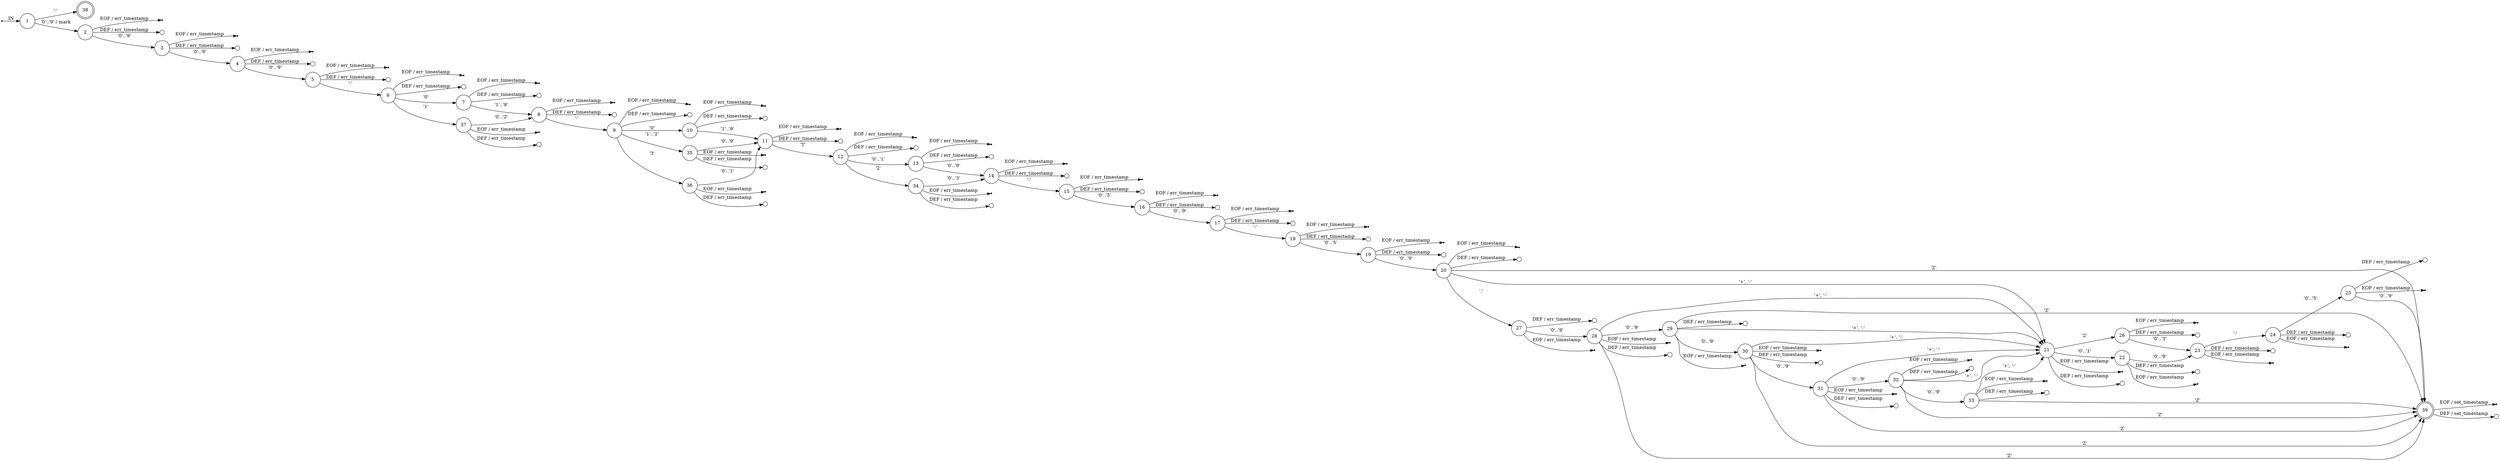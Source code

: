 digraph rfc5424 {
	rankdir=LR;
	node [ shape = point ];
	ENTRY;
	eof_2;
	eof_3;
	eof_4;
	eof_5;
	eof_6;
	eof_7;
	eof_8;
	eof_9;
	eof_10;
	eof_11;
	eof_12;
	eof_13;
	eof_14;
	eof_15;
	eof_16;
	eof_17;
	eof_18;
	eof_19;
	eof_20;
	eof_21;
	eof_22;
	eof_23;
	eof_24;
	eof_25;
	eof_26;
	eof_27;
	eof_28;
	eof_29;
	eof_30;
	eof_31;
	eof_32;
	eof_33;
	eof_34;
	eof_35;
	eof_36;
	eof_37;
	eof_39;
	node [ shape = circle, height = 0.2 ];
	err_2 [ label=""];
	err_3 [ label=""];
	err_4 [ label=""];
	err_5 [ label=""];
	err_6 [ label=""];
	err_7 [ label=""];
	err_8 [ label=""];
	err_9 [ label=""];
	err_10 [ label=""];
	err_11 [ label=""];
	err_12 [ label=""];
	err_13 [ label=""];
	err_14 [ label=""];
	err_15 [ label=""];
	err_16 [ label=""];
	err_17 [ label=""];
	err_18 [ label=""];
	err_19 [ label=""];
	err_20 [ label=""];
	err_21 [ label=""];
	err_22 [ label=""];
	err_23 [ label=""];
	err_24 [ label=""];
	err_25 [ label=""];
	err_26 [ label=""];
	err_27 [ label=""];
	err_28 [ label=""];
	err_29 [ label=""];
	err_30 [ label=""];
	err_31 [ label=""];
	err_32 [ label=""];
	err_33 [ label=""];
	err_34 [ label=""];
	err_35 [ label=""];
	err_36 [ label=""];
	err_37 [ label=""];
	err_39 [ label=""];
	node [ fixedsize = true, height = 0.65, shape = doublecircle ];
	38;
	39;
	node [ shape = circle ];
	1 -> 38 [ label = "'-'" ];
	1 -> 2 [ label = "'0'..'9' / mark" ];
	2 -> 3 [ label = "'0'..'9'" ];
	2 -> err_2 [ label = "DEF / err_timestamp" ];
	3 -> 4 [ label = "'0'..'9'" ];
	3 -> err_3 [ label = "DEF / err_timestamp" ];
	4 -> 5 [ label = "'0'..'9'" ];
	4 -> err_4 [ label = "DEF / err_timestamp" ];
	5 -> 6 [ label = "'-'" ];
	5 -> err_5 [ label = "DEF / err_timestamp" ];
	6 -> 7 [ label = "'0'" ];
	6 -> 37 [ label = "'1'" ];
	6 -> err_6 [ label = "DEF / err_timestamp" ];
	7 -> 8 [ label = "'1'..'9'" ];
	7 -> err_7 [ label = "DEF / err_timestamp" ];
	8 -> 9 [ label = "'-'" ];
	8 -> err_8 [ label = "DEF / err_timestamp" ];
	9 -> 10 [ label = "'0'" ];
	9 -> 35 [ label = "'1'..'2'" ];
	9 -> 36 [ label = "'3'" ];
	9 -> err_9 [ label = "DEF / err_timestamp" ];
	10 -> 11 [ label = "'1'..'9'" ];
	10 -> err_10 [ label = "DEF / err_timestamp" ];
	11 -> 12 [ label = "'T'" ];
	11 -> err_11 [ label = "DEF / err_timestamp" ];
	12 -> 13 [ label = "'0'..'1'" ];
	12 -> 34 [ label = "'2'" ];
	12 -> err_12 [ label = "DEF / err_timestamp" ];
	13 -> 14 [ label = "'0'..'9'" ];
	13 -> err_13 [ label = "DEF / err_timestamp" ];
	14 -> 15 [ label = "':'" ];
	14 -> err_14 [ label = "DEF / err_timestamp" ];
	15 -> 16 [ label = "'0'..'5'" ];
	15 -> err_15 [ label = "DEF / err_timestamp" ];
	16 -> 17 [ label = "'0'..'9'" ];
	16 -> err_16 [ label = "DEF / err_timestamp" ];
	17 -> 18 [ label = "':'" ];
	17 -> err_17 [ label = "DEF / err_timestamp" ];
	18 -> 19 [ label = "'0'..'5'" ];
	18 -> err_18 [ label = "DEF / err_timestamp" ];
	19 -> 20 [ label = "'0'..'9'" ];
	19 -> err_19 [ label = "DEF / err_timestamp" ];
	20 -> 21 [ label = "'+', '-'" ];
	20 -> 27 [ label = "'.'" ];
	20 -> 39 [ label = "'Z'" ];
	20 -> err_20 [ label = "DEF / err_timestamp" ];
	21 -> 22 [ label = "'0'..'1'" ];
	21 -> 26 [ label = "'2'" ];
	21 -> err_21 [ label = "DEF / err_timestamp" ];
	22 -> 23 [ label = "'0'..'9'" ];
	22 -> err_22 [ label = "DEF / err_timestamp" ];
	23 -> 24 [ label = "':'" ];
	23 -> err_23 [ label = "DEF / err_timestamp" ];
	24 -> 25 [ label = "'0'..'5'" ];
	24 -> err_24 [ label = "DEF / err_timestamp" ];
	25 -> 39 [ label = "'0'..'9'" ];
	25 -> err_25 [ label = "DEF / err_timestamp" ];
	26 -> 23 [ label = "'0'..'3'" ];
	26 -> err_26 [ label = "DEF / err_timestamp" ];
	27 -> 28 [ label = "'0'..'9'" ];
	27 -> err_27 [ label = "DEF / err_timestamp" ];
	28 -> 21 [ label = "'+', '-'" ];
	28 -> 29 [ label = "'0'..'9'" ];
	28 -> 39 [ label = "'Z'" ];
	28 -> err_28 [ label = "DEF / err_timestamp" ];
	29 -> 21 [ label = "'+', '-'" ];
	29 -> 30 [ label = "'0'..'9'" ];
	29 -> 39 [ label = "'Z'" ];
	29 -> err_29 [ label = "DEF / err_timestamp" ];
	30 -> 21 [ label = "'+', '-'" ];
	30 -> 31 [ label = "'0'..'9'" ];
	30 -> 39 [ label = "'Z'" ];
	30 -> err_30 [ label = "DEF / err_timestamp" ];
	31 -> 21 [ label = "'+', '-'" ];
	31 -> 32 [ label = "'0'..'9'" ];
	31 -> 39 [ label = "'Z'" ];
	31 -> err_31 [ label = "DEF / err_timestamp" ];
	32 -> 21 [ label = "'+', '-'" ];
	32 -> 33 [ label = "'0'..'9'" ];
	32 -> 39 [ label = "'Z'" ];
	32 -> err_32 [ label = "DEF / err_timestamp" ];
	33 -> 21 [ label = "'+', '-'" ];
	33 -> 39 [ label = "'Z'" ];
	33 -> err_33 [ label = "DEF / err_timestamp" ];
	34 -> 14 [ label = "'0'..'3'" ];
	34 -> err_34 [ label = "DEF / err_timestamp" ];
	35 -> 11 [ label = "'0'..'9'" ];
	35 -> err_35 [ label = "DEF / err_timestamp" ];
	36 -> 11 [ label = "'0'..'1'" ];
	36 -> err_36 [ label = "DEF / err_timestamp" ];
	37 -> 8 [ label = "'0'..'2'" ];
	37 -> err_37 [ label = "DEF / err_timestamp" ];
	39 -> err_39 [ label = "DEF / set_timestamp" ];
	ENTRY -> 1 [ label = "IN" ];
	2 -> eof_2 [ label = "EOF / err_timestamp" ];
	3 -> eof_3 [ label = "EOF / err_timestamp" ];
	4 -> eof_4 [ label = "EOF / err_timestamp" ];
	5 -> eof_5 [ label = "EOF / err_timestamp" ];
	6 -> eof_6 [ label = "EOF / err_timestamp" ];
	7 -> eof_7 [ label = "EOF / err_timestamp" ];
	8 -> eof_8 [ label = "EOF / err_timestamp" ];
	9 -> eof_9 [ label = "EOF / err_timestamp" ];
	10 -> eof_10 [ label = "EOF / err_timestamp" ];
	11 -> eof_11 [ label = "EOF / err_timestamp" ];
	12 -> eof_12 [ label = "EOF / err_timestamp" ];
	13 -> eof_13 [ label = "EOF / err_timestamp" ];
	14 -> eof_14 [ label = "EOF / err_timestamp" ];
	15 -> eof_15 [ label = "EOF / err_timestamp" ];
	16 -> eof_16 [ label = "EOF / err_timestamp" ];
	17 -> eof_17 [ label = "EOF / err_timestamp" ];
	18 -> eof_18 [ label = "EOF / err_timestamp" ];
	19 -> eof_19 [ label = "EOF / err_timestamp" ];
	20 -> eof_20 [ label = "EOF / err_timestamp" ];
	21 -> eof_21 [ label = "EOF / err_timestamp" ];
	22 -> eof_22 [ label = "EOF / err_timestamp" ];
	23 -> eof_23 [ label = "EOF / err_timestamp" ];
	24 -> eof_24 [ label = "EOF / err_timestamp" ];
	25 -> eof_25 [ label = "EOF / err_timestamp" ];
	26 -> eof_26 [ label = "EOF / err_timestamp" ];
	27 -> eof_27 [ label = "EOF / err_timestamp" ];
	28 -> eof_28 [ label = "EOF / err_timestamp" ];
	29 -> eof_29 [ label = "EOF / err_timestamp" ];
	30 -> eof_30 [ label = "EOF / err_timestamp" ];
	31 -> eof_31 [ label = "EOF / err_timestamp" ];
	32 -> eof_32 [ label = "EOF / err_timestamp" ];
	33 -> eof_33 [ label = "EOF / err_timestamp" ];
	34 -> eof_34 [ label = "EOF / err_timestamp" ];
	35 -> eof_35 [ label = "EOF / err_timestamp" ];
	36 -> eof_36 [ label = "EOF / err_timestamp" ];
	37 -> eof_37 [ label = "EOF / err_timestamp" ];
	39 -> eof_39 [ label = "EOF / set_timestamp" ];
}
